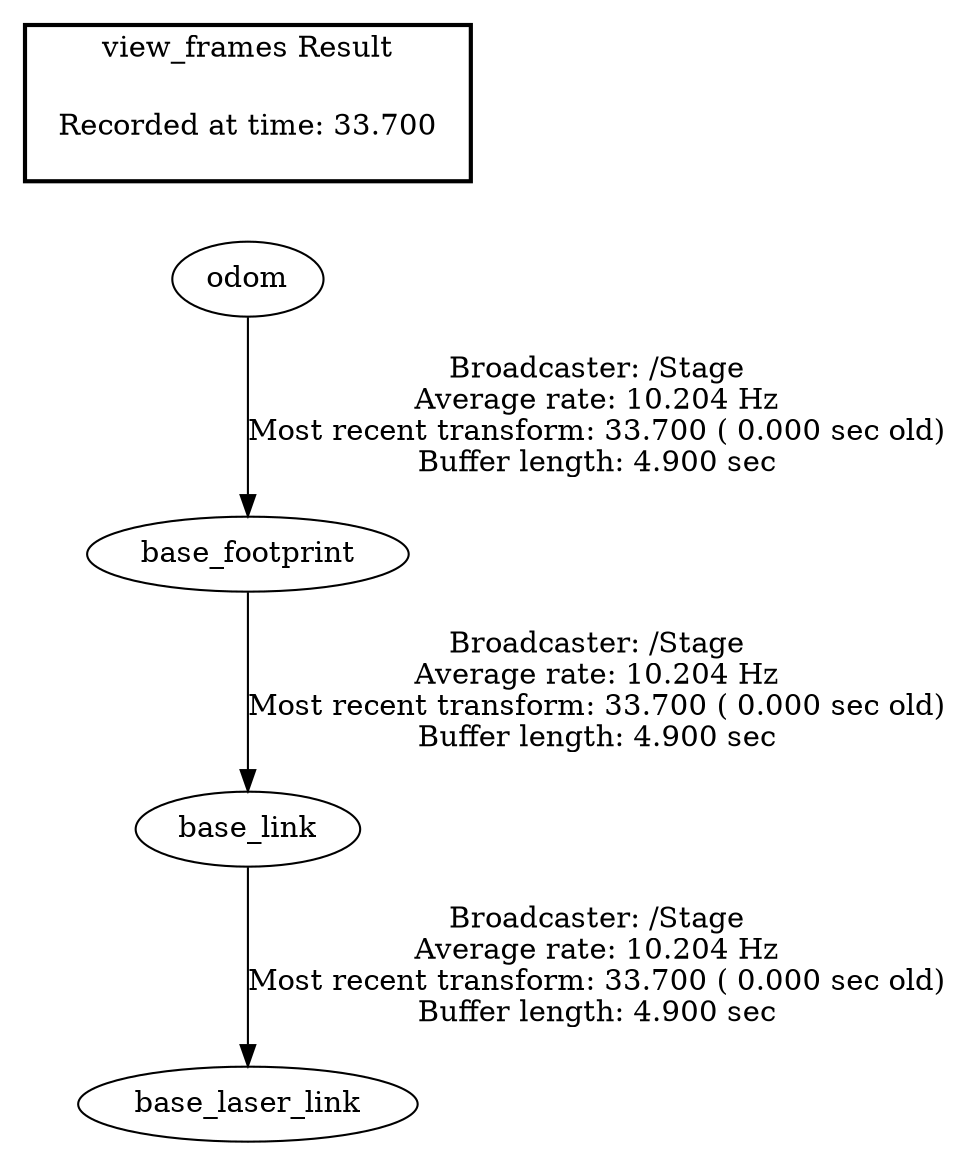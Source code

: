digraph G {
"base_link" -> "base_laser_link"[label="Broadcaster: /Stage\nAverage rate: 10.204 Hz\nMost recent transform: 33.700 ( 0.000 sec old)\nBuffer length: 4.900 sec\n"];
"base_footprint" -> "base_link"[label="Broadcaster: /Stage\nAverage rate: 10.204 Hz\nMost recent transform: 33.700 ( 0.000 sec old)\nBuffer length: 4.900 sec\n"];
"odom" -> "base_footprint"[label="Broadcaster: /Stage\nAverage rate: 10.204 Hz\nMost recent transform: 33.700 ( 0.000 sec old)\nBuffer length: 4.900 sec\n"];
edge [style=invis];
 subgraph cluster_legend { style=bold; color=black; label ="view_frames Result";
"Recorded at time: 33.700"[ shape=plaintext ] ;
 }->"odom";
}